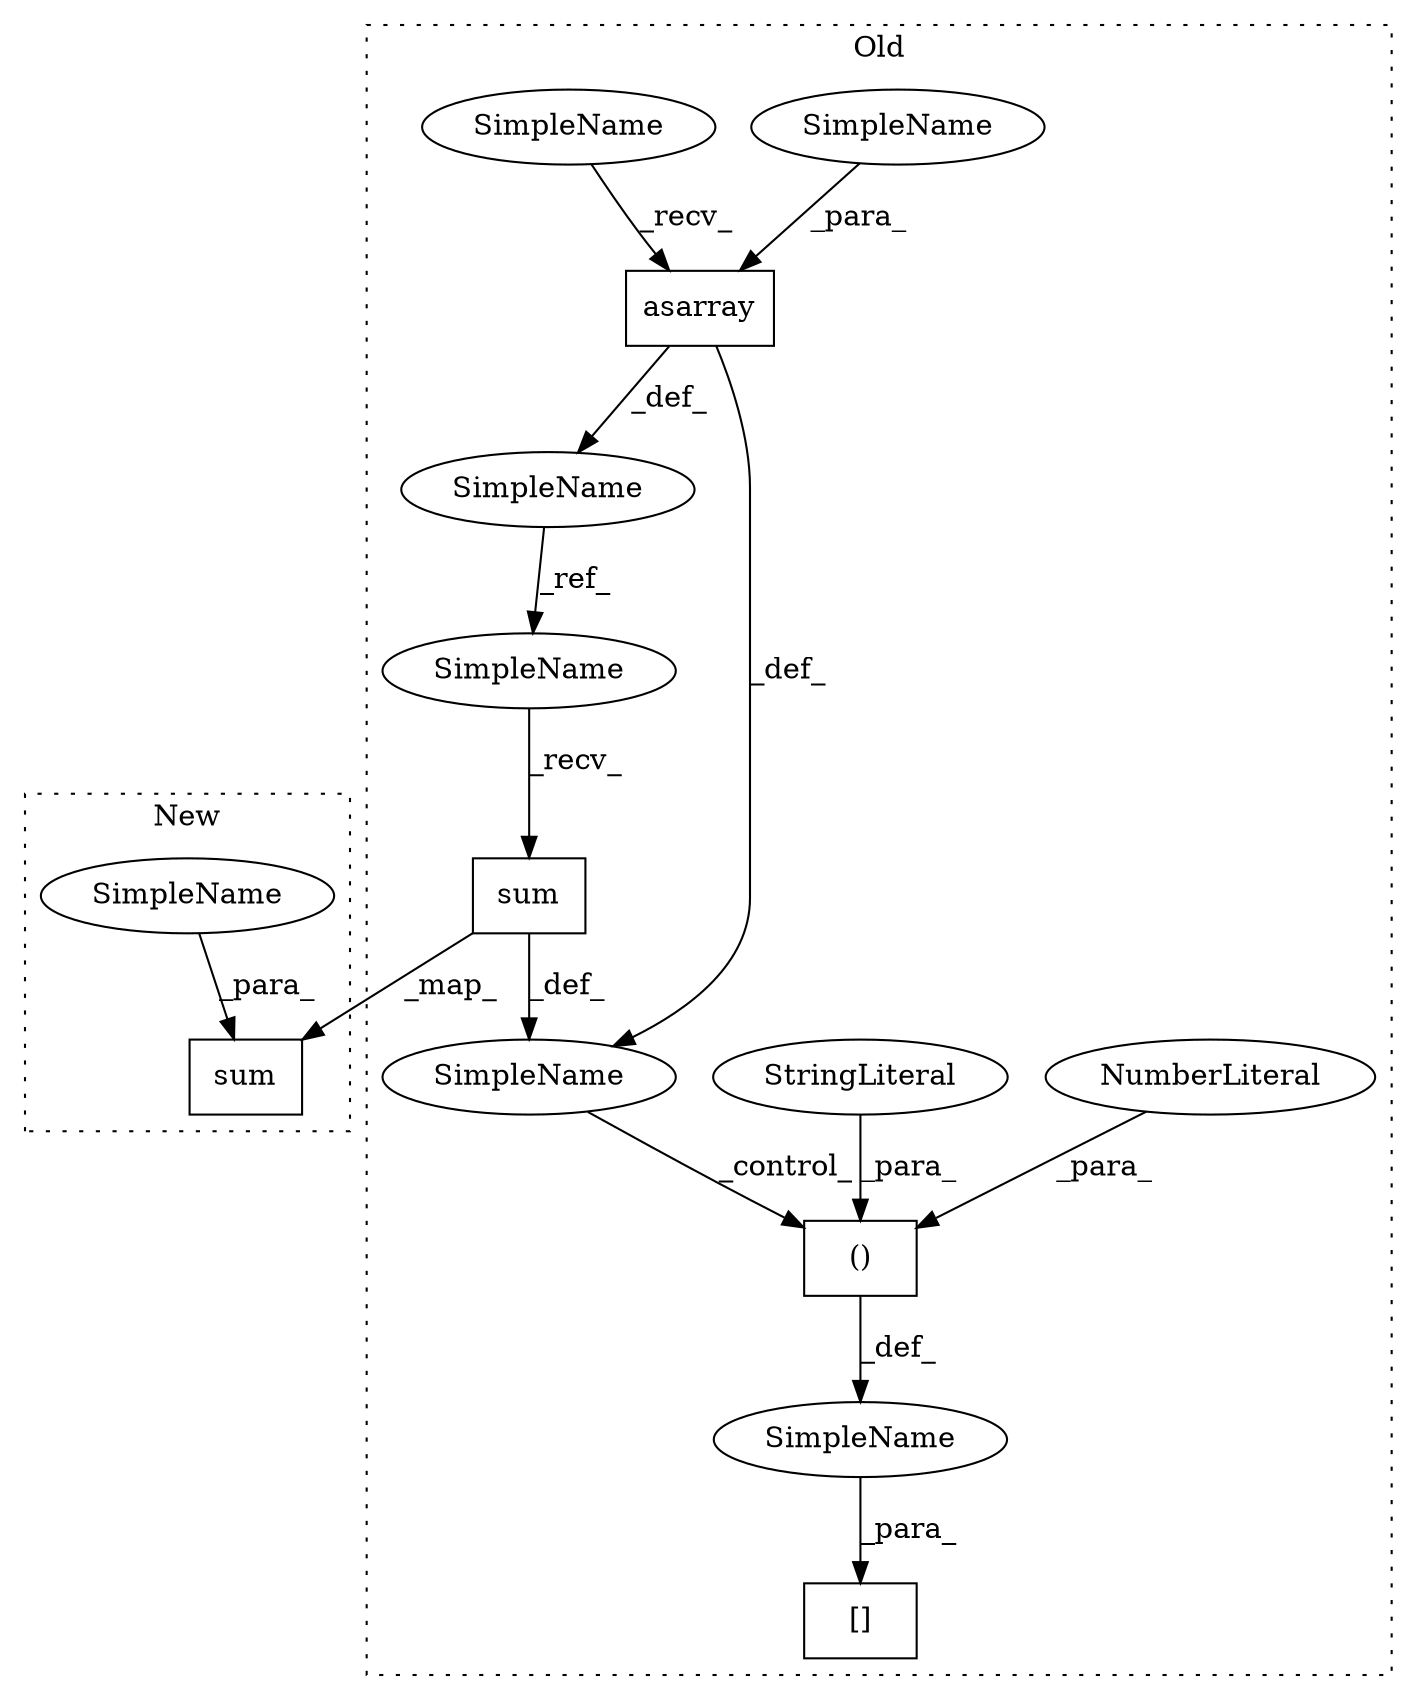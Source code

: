 digraph G {
subgraph cluster0 {
1 [label="sum" a="32" s="982" l="5" shape="box"];
3 [label="SimpleName" a="42" s="855" l="8" shape="ellipse"];
4 [label="()" a="106" s="1350" l="30" shape="box"];
5 [label="asarray" a="32" s="870,886" l="8,1" shape="box"];
6 [label="NumberLiteral" a="34" s="1350" l="1" shape="ellipse"];
7 [label="[]" a="2" s="1333,1380" l="17,2" shape="box"];
8 [label="SimpleName" a="42" s="" l="" shape="ellipse"];
9 [label="SimpleName" a="42" s="" l="" shape="ellipse"];
10 [label="StringLiteral" a="45" s="1364" l="16" shape="ellipse"];
11 [label="SimpleName" a="42" s="878" l="8" shape="ellipse"];
12 [label="SimpleName" a="42" s="973" l="8" shape="ellipse"];
14 [label="SimpleName" a="42" s="864" l="5" shape="ellipse"];
label = "Old";
style="dotted";
}
subgraph cluster1 {
2 [label="sum" a="32" s="859,871" l="4,1" shape="box"];
13 [label="SimpleName" a="42" s="863" l="8" shape="ellipse"];
label = "New";
style="dotted";
}
1 -> 9 [label="_def_"];
1 -> 2 [label="_map_"];
3 -> 12 [label="_ref_"];
4 -> 8 [label="_def_"];
5 -> 9 [label="_def_"];
5 -> 3 [label="_def_"];
6 -> 4 [label="_para_"];
8 -> 7 [label="_para_"];
9 -> 4 [label="_control_"];
10 -> 4 [label="_para_"];
11 -> 5 [label="_para_"];
12 -> 1 [label="_recv_"];
13 -> 2 [label="_para_"];
14 -> 5 [label="_recv_"];
}